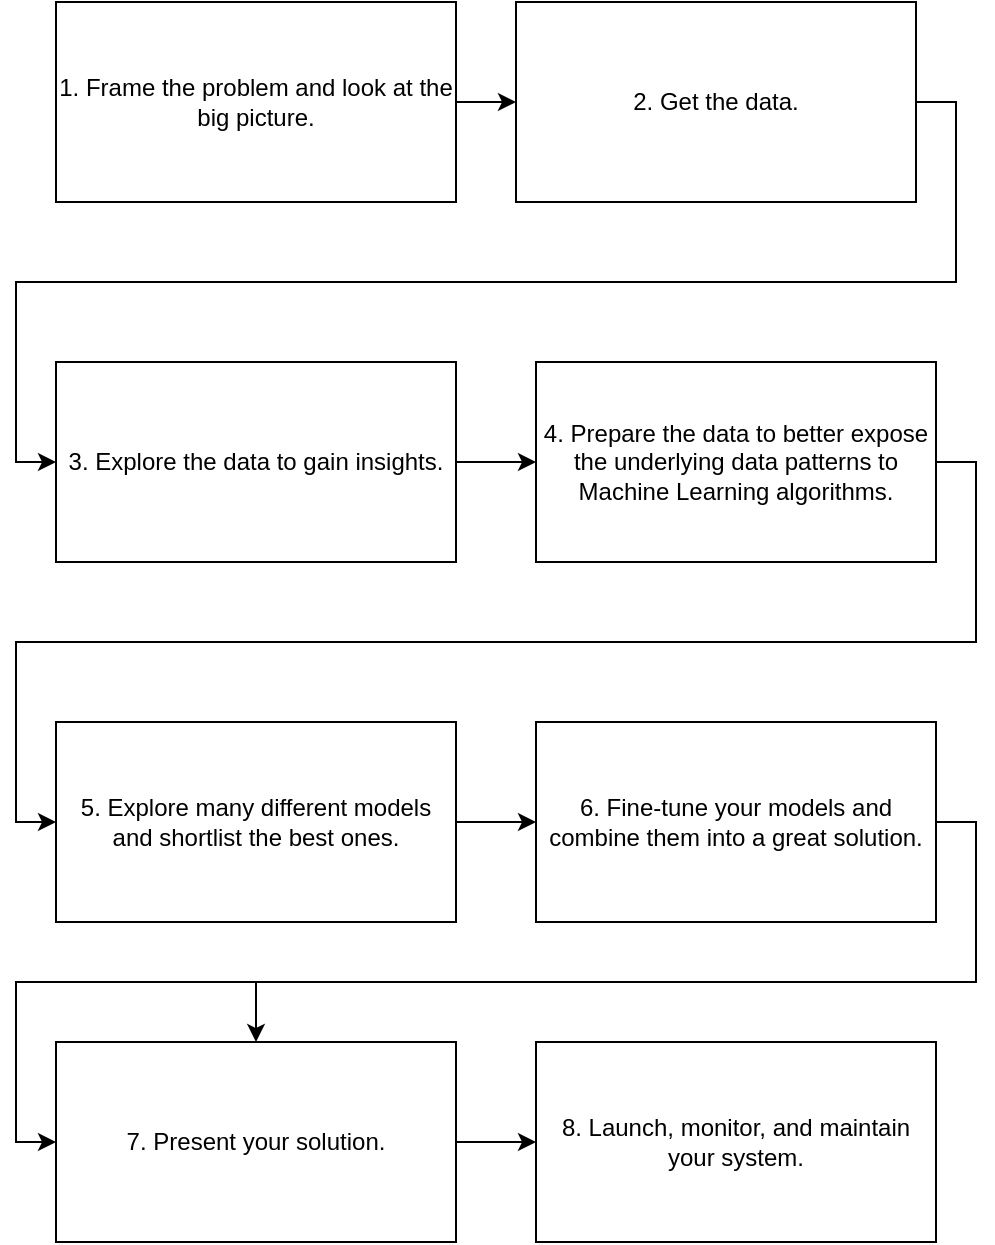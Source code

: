 <mxfile version="20.7.4" type="device" pages="3"><diagram id="Id5J9a7Xu6Swb6p3JYn5" name="Bigger Picture"><mxGraphModel dx="760" dy="485" grid="1" gridSize="10" guides="1" tooltips="1" connect="1" arrows="1" fold="1" page="1" pageScale="1" pageWidth="1400" pageHeight="850" math="0" shadow="0"><root><mxCell id="0"/><mxCell id="1" parent="0"/><mxCell id="-CIYHTUz_qCd-Rsl6t8g-7" style="edgeStyle=orthogonalEdgeStyle;rounded=0;orthogonalLoop=1;jettySize=auto;html=1;exitX=1;exitY=0.5;exitDx=0;exitDy=0;entryX=0;entryY=0.5;entryDx=0;entryDy=0;" parent="1" source="-CIYHTUz_qCd-Rsl6t8g-1" target="-CIYHTUz_qCd-Rsl6t8g-2" edge="1"><mxGeometry relative="1" as="geometry"/></mxCell><mxCell id="-CIYHTUz_qCd-Rsl6t8g-1" value="1. Frame the problem and look at the big picture." style="rounded=0;whiteSpace=wrap;html=1;" parent="1" vertex="1"><mxGeometry x="50" y="50" width="200" height="100" as="geometry"/></mxCell><mxCell id="-CIYHTUz_qCd-Rsl6t8g-8" style="edgeStyle=orthogonalEdgeStyle;rounded=0;orthogonalLoop=1;jettySize=auto;html=1;exitX=1;exitY=0.5;exitDx=0;exitDy=0;entryX=0;entryY=0.5;entryDx=0;entryDy=0;" parent="1" source="-CIYHTUz_qCd-Rsl6t8g-2" target="-CIYHTUz_qCd-Rsl6t8g-3" edge="1"><mxGeometry relative="1" as="geometry"/></mxCell><mxCell id="-CIYHTUz_qCd-Rsl6t8g-2" value="2. Get the data." style="rounded=0;whiteSpace=wrap;html=1;" parent="1" vertex="1"><mxGeometry x="280" y="50" width="200" height="100" as="geometry"/></mxCell><mxCell id="-CIYHTUz_qCd-Rsl6t8g-9" style="edgeStyle=orthogonalEdgeStyle;rounded=0;orthogonalLoop=1;jettySize=auto;html=1;exitX=1;exitY=0.5;exitDx=0;exitDy=0;entryX=0;entryY=0.5;entryDx=0;entryDy=0;" parent="1" source="-CIYHTUz_qCd-Rsl6t8g-3" target="-CIYHTUz_qCd-Rsl6t8g-4" edge="1"><mxGeometry relative="1" as="geometry"/></mxCell><mxCell id="-CIYHTUz_qCd-Rsl6t8g-3" value="3. Explore the data to gain insights." style="rounded=0;whiteSpace=wrap;html=1;" parent="1" vertex="1"><mxGeometry x="50" y="230" width="200" height="100" as="geometry"/></mxCell><mxCell id="-CIYHTUz_qCd-Rsl6t8g-10" style="edgeStyle=orthogonalEdgeStyle;rounded=0;orthogonalLoop=1;jettySize=auto;html=1;exitX=1;exitY=0.5;exitDx=0;exitDy=0;entryX=0;entryY=0.5;entryDx=0;entryDy=0;" parent="1" source="-CIYHTUz_qCd-Rsl6t8g-4" target="-CIYHTUz_qCd-Rsl6t8g-5" edge="1"><mxGeometry relative="1" as="geometry"/></mxCell><mxCell id="-CIYHTUz_qCd-Rsl6t8g-4" value="4. Prepare the data to better expose the underlying data patterns to Machine Learning algorithms." style="rounded=0;whiteSpace=wrap;html=1;" parent="1" vertex="1"><mxGeometry x="290" y="230" width="200" height="100" as="geometry"/></mxCell><mxCell id="-CIYHTUz_qCd-Rsl6t8g-5" value="5. Explore many different models and shortlist the best ones." style="rounded=0;whiteSpace=wrap;html=1;" parent="1" vertex="1"><mxGeometry x="50" y="410" width="200" height="100" as="geometry"/></mxCell><mxCell id="-CIYHTUz_qCd-Rsl6t8g-6" value="6. Fine-tune your models and combine them into a great solution." style="rounded=0;whiteSpace=wrap;html=1;" parent="1" vertex="1"><mxGeometry x="290" y="410" width="200" height="100" as="geometry"/></mxCell><mxCell id="-CIYHTUz_qCd-Rsl6t8g-21" value="" style="edgeStyle=orthogonalEdgeStyle;rounded=0;orthogonalLoop=1;jettySize=auto;html=1;" parent="1" source="-CIYHTUz_qCd-Rsl6t8g-12" target="-CIYHTUz_qCd-Rsl6t8g-13" edge="1"><mxGeometry relative="1" as="geometry"/></mxCell><mxCell id="-CIYHTUz_qCd-Rsl6t8g-12" value="7. Present your solution." style="rounded=0;whiteSpace=wrap;html=1;" parent="1" vertex="1"><mxGeometry x="50" y="570" width="200" height="100" as="geometry"/></mxCell><mxCell id="-CIYHTUz_qCd-Rsl6t8g-13" value="8. Launch, monitor, and maintain your system." style="rounded=0;whiteSpace=wrap;html=1;" parent="1" vertex="1"><mxGeometry x="290" y="570" width="200" height="100" as="geometry"/></mxCell><mxCell id="-CIYHTUz_qCd-Rsl6t8g-17" style="edgeStyle=orthogonalEdgeStyle;rounded=0;orthogonalLoop=1;jettySize=auto;html=1;exitX=1;exitY=0.5;exitDx=0;exitDy=0;entryX=0;entryY=0.5;entryDx=0;entryDy=0;" parent="1" source="-CIYHTUz_qCd-Rsl6t8g-5" target="-CIYHTUz_qCd-Rsl6t8g-6" edge="1"><mxGeometry relative="1" as="geometry"/></mxCell><mxCell id="-CIYHTUz_qCd-Rsl6t8g-19" style="edgeStyle=orthogonalEdgeStyle;rounded=0;orthogonalLoop=1;jettySize=auto;html=1;exitX=1;exitY=0.5;exitDx=0;exitDy=0;entryX=0.5;entryY=0;entryDx=0;entryDy=0;" parent="1" source="-CIYHTUz_qCd-Rsl6t8g-6" target="-CIYHTUz_qCd-Rsl6t8g-12" edge="1"><mxGeometry relative="1" as="geometry"/></mxCell><mxCell id="-CIYHTUz_qCd-Rsl6t8g-20" style="edgeStyle=orthogonalEdgeStyle;rounded=0;orthogonalLoop=1;jettySize=auto;html=1;exitX=1;exitY=0.5;exitDx=0;exitDy=0;entryX=0;entryY=0.5;entryDx=0;entryDy=0;" parent="1" source="-CIYHTUz_qCd-Rsl6t8g-6" target="-CIYHTUz_qCd-Rsl6t8g-12" edge="1"><mxGeometry relative="1" as="geometry"/></mxCell></root></mxGraphModel></diagram><diagram id="36EYD_fmBiid9uyhvj40" name="1. Get the Data"><mxGraphModel dx="2185" dy="1395" grid="1" gridSize="10" guides="1" tooltips="1" connect="1" arrows="1" fold="1" page="1" pageScale="1" pageWidth="1169" pageHeight="827" math="0" shadow="0"><root><mxCell id="0"/><mxCell id="1" parent="0"/><mxCell id="AuMjHBtqcq_lOa9AwHTZ-12" value="" style="edgeStyle=orthogonalEdgeStyle;rounded=0;orthogonalLoop=1;jettySize=auto;html=1;" edge="1" parent="1" source="AuMjHBtqcq_lOa9AwHTZ-1" target="AuMjHBtqcq_lOa9AwHTZ-2"><mxGeometry relative="1" as="geometry"/></mxCell><mxCell id="AuMjHBtqcq_lOa9AwHTZ-1" value="1. List the data you need and how much you need." style="rounded=0;whiteSpace=wrap;html=1;" vertex="1" parent="1"><mxGeometry x="50" y="50" width="200" height="100" as="geometry"/></mxCell><mxCell id="AuMjHBtqcq_lOa9AwHTZ-13" value="" style="edgeStyle=orthogonalEdgeStyle;rounded=0;orthogonalLoop=1;jettySize=auto;html=1;" edge="1" parent="1" source="AuMjHBtqcq_lOa9AwHTZ-2" target="AuMjHBtqcq_lOa9AwHTZ-3"><mxGeometry relative="1" as="geometry"/></mxCell><mxCell id="AuMjHBtqcq_lOa9AwHTZ-2" value="2. Find and document where you can get that data." style="rounded=0;whiteSpace=wrap;html=1;" vertex="1" parent="1"><mxGeometry x="280" y="50" width="200" height="100" as="geometry"/></mxCell><mxCell id="AuMjHBtqcq_lOa9AwHTZ-14" value="" style="edgeStyle=orthogonalEdgeStyle;rounded=0;orthogonalLoop=1;jettySize=auto;html=1;exitX=0.5;exitY=1;exitDx=0;exitDy=0;" edge="1" parent="1" source="AuMjHBtqcq_lOa9AwHTZ-3" target="AuMjHBtqcq_lOa9AwHTZ-4"><mxGeometry relative="1" as="geometry"/></mxCell><mxCell id="AuMjHBtqcq_lOa9AwHTZ-3" value="&lt;div data-en-clipboard=&quot;true&quot; data-pm-slice=&quot;1 1 []&quot;&gt;3. Check how much space it will take.&amp;nbsp;&lt;/div&gt;" style="rounded=0;whiteSpace=wrap;html=1;" vertex="1" parent="1"><mxGeometry x="510" y="50" width="200" height="100" as="geometry"/></mxCell><mxCell id="AuMjHBtqcq_lOa9AwHTZ-17" value="" style="edgeStyle=orthogonalEdgeStyle;rounded=0;orthogonalLoop=1;jettySize=auto;html=1;" edge="1" parent="1" source="AuMjHBtqcq_lOa9AwHTZ-4" target="AuMjHBtqcq_lOa9AwHTZ-5"><mxGeometry relative="1" as="geometry"/></mxCell><mxCell id="AuMjHBtqcq_lOa9AwHTZ-4" value="&lt;div data-en-clipboard=&quot;true&quot; data-pm-slice=&quot;1 1 []&quot;&gt;4. Check legal obligations, and get authorization if necessary.&amp;nbsp;&lt;/div&gt;" style="rounded=0;whiteSpace=wrap;html=1;" vertex="1" parent="1"><mxGeometry x="50" y="192" width="200" height="100" as="geometry"/></mxCell><mxCell id="AuMjHBtqcq_lOa9AwHTZ-18" value="" style="edgeStyle=orthogonalEdgeStyle;rounded=0;orthogonalLoop=1;jettySize=auto;html=1;" edge="1" parent="1" source="AuMjHBtqcq_lOa9AwHTZ-5" target="AuMjHBtqcq_lOa9AwHTZ-6"><mxGeometry relative="1" as="geometry"/></mxCell><mxCell id="AuMjHBtqcq_lOa9AwHTZ-5" value="&lt;div data-en-clipboard=&quot;true&quot; data-pm-slice=&quot;1 1 []&quot;&gt;&lt;div data-en-clipboard=&quot;true&quot; data-pm-slice=&quot;1 1 []&quot;&gt;5. Get access authorizations.&amp;nbsp;&lt;/div&gt;&lt;/div&gt;" style="rounded=0;whiteSpace=wrap;html=1;" vertex="1" parent="1"><mxGeometry x="280" y="192" width="200" height="100" as="geometry"/></mxCell><mxCell id="AuMjHBtqcq_lOa9AwHTZ-19" value="" style="edgeStyle=orthogonalEdgeStyle;rounded=0;orthogonalLoop=1;jettySize=auto;html=1;exitX=0.5;exitY=1;exitDx=0;exitDy=0;" edge="1" parent="1" source="AuMjHBtqcq_lOa9AwHTZ-6" target="AuMjHBtqcq_lOa9AwHTZ-7"><mxGeometry relative="1" as="geometry"/></mxCell><mxCell id="AuMjHBtqcq_lOa9AwHTZ-6" value="&lt;div data-en-clipboard=&quot;true&quot; data-pm-slice=&quot;1 1 []&quot;&gt;&lt;div data-en-clipboard=&quot;true&quot; data-pm-slice=&quot;1 1 []&quot;&gt;6. Create a workspace (with enough storage space).&amp;nbsp;&lt;/div&gt;&lt;/div&gt;" style="rounded=0;whiteSpace=wrap;html=1;" vertex="1" parent="1"><mxGeometry x="510" y="192" width="200" height="100" as="geometry"/></mxCell><mxCell id="AuMjHBtqcq_lOa9AwHTZ-20" value="" style="edgeStyle=orthogonalEdgeStyle;rounded=0;orthogonalLoop=1;jettySize=auto;html=1;" edge="1" parent="1" source="AuMjHBtqcq_lOa9AwHTZ-7" target="AuMjHBtqcq_lOa9AwHTZ-8"><mxGeometry relative="1" as="geometry"/></mxCell><mxCell id="AuMjHBtqcq_lOa9AwHTZ-7" value="&lt;div data-en-clipboard=&quot;true&quot; data-pm-slice=&quot;1 1 []&quot;&gt;&lt;div data-en-clipboard=&quot;true&quot; data-pm-slice=&quot;1 1 []&quot;&gt;7. Get the data.&amp;nbsp;&lt;/div&gt;&lt;/div&gt;" style="rounded=0;whiteSpace=wrap;html=1;" vertex="1" parent="1"><mxGeometry x="50" y="340" width="200" height="100" as="geometry"/></mxCell><mxCell id="AuMjHBtqcq_lOa9AwHTZ-21" value="" style="edgeStyle=orthogonalEdgeStyle;rounded=0;orthogonalLoop=1;jettySize=auto;html=1;" edge="1" parent="1" source="AuMjHBtqcq_lOa9AwHTZ-8" target="AuMjHBtqcq_lOa9AwHTZ-9"><mxGeometry relative="1" as="geometry"/></mxCell><mxCell id="AuMjHBtqcq_lOa9AwHTZ-8" value="&lt;div data-en-clipboard=&quot;true&quot; data-pm-slice=&quot;1 1 []&quot;&gt;&lt;div data-en-clipboard=&quot;true&quot; data-pm-slice=&quot;1 1 []&quot;&gt;8. Convert the data to a format you can easily manipulate (without changing the data itself).&amp;nbsp;&lt;/div&gt;&lt;/div&gt;" style="rounded=0;whiteSpace=wrap;html=1;" vertex="1" parent="1"><mxGeometry x="280" y="340" width="200" height="100" as="geometry"/></mxCell><mxCell id="AuMjHBtqcq_lOa9AwHTZ-22" value="" style="edgeStyle=orthogonalEdgeStyle;rounded=0;orthogonalLoop=1;jettySize=auto;html=1;exitX=0.5;exitY=1;exitDx=0;exitDy=0;" edge="1" parent="1" source="AuMjHBtqcq_lOa9AwHTZ-9" target="AuMjHBtqcq_lOa9AwHTZ-10"><mxGeometry relative="1" as="geometry"/></mxCell><mxCell id="AuMjHBtqcq_lOa9AwHTZ-9" value="&lt;div data-en-clipboard=&quot;true&quot; data-pm-slice=&quot;1 1 []&quot;&gt;&lt;div data-en-clipboard=&quot;true&quot; data-pm-slice=&quot;1 1 []&quot;&gt;9. Ensure sensitive information is deleted or protected (e.g., anonymized).&amp;nbsp;&lt;/div&gt;&lt;/div&gt;" style="rounded=0;whiteSpace=wrap;html=1;" vertex="1" parent="1"><mxGeometry x="510" y="340" width="200" height="100" as="geometry"/></mxCell><mxCell id="AuMjHBtqcq_lOa9AwHTZ-23" value="" style="edgeStyle=orthogonalEdgeStyle;rounded=0;orthogonalLoop=1;jettySize=auto;html=1;" edge="1" parent="1" source="AuMjHBtqcq_lOa9AwHTZ-10" target="AuMjHBtqcq_lOa9AwHTZ-11"><mxGeometry relative="1" as="geometry"/></mxCell><mxCell id="AuMjHBtqcq_lOa9AwHTZ-10" value="&lt;div data-en-clipboard=&quot;true&quot; data-pm-slice=&quot;1 1 []&quot;&gt;&lt;div data-en-clipboard=&quot;true&quot; data-pm-slice=&quot;1 1 []&quot;&gt;&lt;div data-en-clipboard=&quot;true&quot; data-pm-slice=&quot;1 1 []&quot;&gt;10. Check the size and type of data (time series, sample, geographical, etc.).&lt;/div&gt;&lt;/div&gt;&lt;/div&gt;" style="rounded=0;whiteSpace=wrap;html=1;" vertex="1" parent="1"><mxGeometry x="50" y="490" width="200" height="100" as="geometry"/></mxCell><mxCell id="AuMjHBtqcq_lOa9AwHTZ-11" value="&lt;div data-en-clipboard=&quot;true&quot; data-pm-slice=&quot;1 1 []&quot;&gt;&lt;div data-en-clipboard=&quot;true&quot; data-pm-slice=&quot;1 1 []&quot;&gt;&lt;div data-en-clipboard=&quot;true&quot; data-pm-slice=&quot;1 1 []&quot;&gt;11. Sample a test set, put it aside, and never look at it (no data snooping!).&lt;/div&gt;&lt;/div&gt;&lt;/div&gt;" style="rounded=0;whiteSpace=wrap;html=1;" vertex="1" parent="1"><mxGeometry x="280" y="490" width="200" height="100" as="geometry"/></mxCell></root></mxGraphModel></diagram><diagram id="K-_P4ueZIBmCuiiTaw6Z" name="2. Explore the Data"><mxGraphModel dx="1589" dy="1015" grid="1" gridSize="10" guides="1" tooltips="1" connect="1" arrows="1" fold="1" page="1" pageScale="1" pageWidth="827" pageHeight="583" math="0" shadow="0"><root><mxCell id="0"/><mxCell id="1" parent="0"/><mxCell id="tdGOZjcMf94W8tFalF60-1" value="" style="edgeStyle=orthogonalEdgeStyle;rounded=0;orthogonalLoop=1;jettySize=auto;html=1;" edge="1" parent="1" source="tdGOZjcMf94W8tFalF60-2" target="tdGOZjcMf94W8tFalF60-4"><mxGeometry relative="1" as="geometry"/></mxCell><mxCell id="tdGOZjcMf94W8tFalF60-2" value="&lt;div data-en-clipboard=&quot;true&quot; data-pm-slice=&quot;1 1 []&quot;&gt;1. Create a copy of the data for exploration (sampling it down to a manageable size if necessary).&amp;nbsp;&lt;/div&gt;" style="rounded=0;whiteSpace=wrap;html=1;" vertex="1" parent="1"><mxGeometry x="30" y="70" width="200" height="100" as="geometry"/></mxCell><mxCell id="tdGOZjcMf94W8tFalF60-30" style="edgeStyle=orthogonalEdgeStyle;rounded=0;orthogonalLoop=1;jettySize=auto;html=1;exitX=1;exitY=0.5;exitDx=0;exitDy=0;entryX=0;entryY=0.5;entryDx=0;entryDy=0;" edge="1" parent="1" source="tdGOZjcMf94W8tFalF60-4" target="tdGOZjcMf94W8tFalF60-25"><mxGeometry relative="1" as="geometry"/></mxCell><mxCell id="tdGOZjcMf94W8tFalF60-4" value="&lt;div data-en-clipboard=&quot;true&quot; data-pm-slice=&quot;1 1 []&quot;&gt;2. Create a Jupyter notebook to keep a record of your data exploration.&amp;nbsp;&lt;/div&gt;" style="rounded=0;whiteSpace=wrap;html=1;" vertex="1" parent="1"><mxGeometry x="270" y="70" width="200" height="100" as="geometry"/></mxCell><mxCell id="tdGOZjcMf94W8tFalF60-32" value="" style="edgeStyle=orthogonalEdgeStyle;rounded=0;orthogonalLoop=1;jettySize=auto;html=1;" edge="1" parent="1" source="tdGOZjcMf94W8tFalF60-8" target="tdGOZjcMf94W8tFalF60-10"><mxGeometry relative="1" as="geometry"/></mxCell><mxCell id="tdGOZjcMf94W8tFalF60-8" value="&lt;div data-en-clipboard=&quot;true&quot; data-pm-slice=&quot;1 1 []&quot;&gt;&lt;div data-en-clipboard=&quot;true&quot; data-pm-slice=&quot;1 1 []&quot;&gt;4. For supervised learning tasks, identify the target attribute(s).&amp;nbsp;&lt;/div&gt;&lt;/div&gt;" style="rounded=0;whiteSpace=wrap;html=1;" vertex="1" parent="1"><mxGeometry x="270" y="195" width="200" height="100" as="geometry"/></mxCell><mxCell id="tdGOZjcMf94W8tFalF60-33" value="" style="edgeStyle=orthogonalEdgeStyle;rounded=0;orthogonalLoop=1;jettySize=auto;html=1;" edge="1" parent="1" source="tdGOZjcMf94W8tFalF60-10" target="tdGOZjcMf94W8tFalF60-12"><mxGeometry relative="1" as="geometry"/></mxCell><mxCell id="tdGOZjcMf94W8tFalF60-10" value="&lt;div data-en-clipboard=&quot;true&quot; data-pm-slice=&quot;1 1 []&quot;&gt;&lt;div data-en-clipboard=&quot;true&quot; data-pm-slice=&quot;1 1 []&quot;&gt;&lt;div data-en-clipboard=&quot;true&quot; data-pm-slice=&quot;1 1 []&quot;&gt;5. Visualize the data.&amp;nbsp;&lt;/div&gt;&lt;/div&gt;&lt;/div&gt;" style="rounded=0;whiteSpace=wrap;html=1;" vertex="1" parent="1"><mxGeometry x="30" y="195" width="200" height="100" as="geometry"/></mxCell><mxCell id="tdGOZjcMf94W8tFalF60-11" value="" style="edgeStyle=orthogonalEdgeStyle;rounded=0;orthogonalLoop=1;jettySize=auto;html=1;exitX=1;exitY=0.5;exitDx=0;exitDy=0;" edge="1" parent="1" source="tdGOZjcMf94W8tFalF60-12" target="tdGOZjcMf94W8tFalF60-14"><mxGeometry relative="1" as="geometry"/></mxCell><mxCell id="tdGOZjcMf94W8tFalF60-12" value="&lt;div data-en-clipboard=&quot;true&quot; data-pm-slice=&quot;1 1 []&quot;&gt;&lt;div data-en-clipboard=&quot;true&quot; data-pm-slice=&quot;1 1 []&quot;&gt;&lt;div data-en-clipboard=&quot;true&quot; data-pm-slice=&quot;1 1 []&quot;&gt;6. Study the correlations between attributes.&amp;nbsp;&lt;/div&gt;&lt;/div&gt;&lt;/div&gt;" style="rounded=0;whiteSpace=wrap;html=1;" vertex="1" parent="1"><mxGeometry x="30" y="320" width="200" height="100" as="geometry"/></mxCell><mxCell id="tdGOZjcMf94W8tFalF60-13" value="" style="edgeStyle=orthogonalEdgeStyle;rounded=0;orthogonalLoop=1;jettySize=auto;html=1;" edge="1" parent="1" source="tdGOZjcMf94W8tFalF60-14" target="tdGOZjcMf94W8tFalF60-16"><mxGeometry relative="1" as="geometry"/></mxCell><mxCell id="tdGOZjcMf94W8tFalF60-14" value="&lt;div data-en-clipboard=&quot;true&quot; data-pm-slice=&quot;1 1 []&quot;&gt;&lt;div data-en-clipboard=&quot;true&quot; data-pm-slice=&quot;1 1 []&quot;&gt;&lt;div data-en-clipboard=&quot;true&quot; data-pm-slice=&quot;1 1 []&quot;&gt;7. Study how you would solve the problem manually.&amp;nbsp;&lt;/div&gt;&lt;/div&gt;&lt;/div&gt;" style="rounded=0;whiteSpace=wrap;html=1;" vertex="1" parent="1"><mxGeometry x="270" y="320" width="200" height="100" as="geometry"/></mxCell><mxCell id="tdGOZjcMf94W8tFalF60-15" value="" style="edgeStyle=orthogonalEdgeStyle;rounded=0;orthogonalLoop=1;jettySize=auto;html=1;exitX=0.5;exitY=1;exitDx=0;exitDy=0;" edge="1" parent="1" source="tdGOZjcMf94W8tFalF60-16" target="tdGOZjcMf94W8tFalF60-18"><mxGeometry relative="1" as="geometry"/></mxCell><mxCell id="tdGOZjcMf94W8tFalF60-16" value="&lt;div data-en-clipboard=&quot;true&quot; data-pm-slice=&quot;1 1 []&quot;&gt;&lt;div data-en-clipboard=&quot;true&quot; data-pm-slice=&quot;1 1 []&quot;&gt;&lt;div data-en-clipboard=&quot;true&quot; data-pm-slice=&quot;1 1 []&quot;&gt;8. Identify the promising transformations you may want to apply.&amp;nbsp;&lt;/div&gt;&lt;/div&gt;&lt;/div&gt;" style="rounded=0;whiteSpace=wrap;html=1;" vertex="1" parent="1"><mxGeometry x="550" y="370" width="200" height="100" as="geometry"/></mxCell><mxCell id="tdGOZjcMf94W8tFalF60-17" value="" style="edgeStyle=orthogonalEdgeStyle;rounded=0;orthogonalLoop=1;jettySize=auto;html=1;exitX=0;exitY=0.5;exitDx=0;exitDy=0;" edge="1" parent="1" source="tdGOZjcMf94W8tFalF60-18" target="tdGOZjcMf94W8tFalF60-20"><mxGeometry relative="1" as="geometry"/></mxCell><mxCell id="tdGOZjcMf94W8tFalF60-18" value="&lt;div data-en-clipboard=&quot;true&quot; data-pm-slice=&quot;1 1 []&quot;&gt;&lt;div data-en-clipboard=&quot;true&quot; data-pm-slice=&quot;1 1 []&quot;&gt;&lt;div data-en-clipboard=&quot;true&quot; data-pm-slice=&quot;1 1 []&quot;&gt;9. Identify extra data that would be useful (go back to “Get the Data” on page 756).&amp;nbsp;&lt;/div&gt;&lt;/div&gt;&lt;/div&gt;" style="rounded=0;whiteSpace=wrap;html=1;" vertex="1" parent="1"><mxGeometry x="270" y="450" width="200" height="100" as="geometry"/></mxCell><mxCell id="tdGOZjcMf94W8tFalF60-20" value="&lt;div data-en-clipboard=&quot;true&quot; data-pm-slice=&quot;1 1 []&quot;&gt;&lt;div data-en-clipboard=&quot;true&quot; data-pm-slice=&quot;1 1 []&quot;&gt;&lt;div data-en-clipboard=&quot;true&quot; data-pm-slice=&quot;1 1 []&quot;&gt;&lt;div data-en-clipboard=&quot;true&quot; data-pm-slice=&quot;1 1 []&quot;&gt;10. Document what you have learned.&lt;/div&gt;&lt;/div&gt;&lt;/div&gt;&lt;/div&gt;" style="rounded=0;whiteSpace=wrap;html=1;" vertex="1" parent="1"><mxGeometry x="30" y="450" width="200" height="100" as="geometry"/></mxCell><mxCell id="tdGOZjcMf94W8tFalF60-31" value="" style="edgeStyle=orthogonalEdgeStyle;rounded=0;orthogonalLoop=1;jettySize=auto;html=1;exitX=0;exitY=0.5;exitDx=0;exitDy=0;" edge="1" parent="1" source="tdGOZjcMf94W8tFalF60-26" target="tdGOZjcMf94W8tFalF60-8"><mxGeometry relative="1" as="geometry"/></mxCell><mxCell id="tdGOZjcMf94W8tFalF60-22" value="&lt;div data-en-clipboard=&quot;true&quot; data-pm-slice=&quot;1 1 []&quot;&gt;3. Study each attribute and its characteristics:&amp;nbsp;&lt;/div&gt;" style="swimlane;fontStyle=0;childLayout=stackLayout;horizontal=1;startSize=30;horizontalStack=0;resizeParent=1;resizeParentMax=0;resizeLast=0;collapsible=1;marginBottom=0;whiteSpace=wrap;html=1;" vertex="1" parent="1"><mxGeometry x="510" y="70" width="280" height="280" as="geometry"/></mxCell><mxCell id="tdGOZjcMf94W8tFalF60-23" value="&lt;div data-en-clipboard=&quot;true&quot; data-pm-slice=&quot;1 1 [&amp;quot;ul&amp;quot;,null,&amp;quot;li&amp;quot;,{&amp;quot;style&amp;quot;:null,&amp;quot;checked&amp;quot;:null,&amp;quot;value&amp;quot;:null,&amp;quot;displayValue&amp;quot;:null,&amp;quot;backgroundColor&amp;quot;:null,&amp;quot;color&amp;quot;:null,&amp;quot;listStyleType&amp;quot;:null}]&quot;&gt;&lt;ul&gt;&lt;li&gt;Name&amp;nbsp;&lt;/li&gt;&lt;/ul&gt;&lt;/div&gt;" style="text;strokeColor=none;fillColor=none;align=left;verticalAlign=middle;spacingLeft=4;spacingRight=4;overflow=hidden;points=[[0,0.5],[1,0.5]];portConstraint=eastwest;rotatable=0;whiteSpace=wrap;html=1;" vertex="1" parent="tdGOZjcMf94W8tFalF60-22"><mxGeometry y="30" width="280" height="30" as="geometry"/></mxCell><mxCell id="tdGOZjcMf94W8tFalF60-24" value="&lt;div data-en-clipboard=&quot;true&quot; data-pm-slice=&quot;1 1 [&amp;quot;ul&amp;quot;,null,&amp;quot;li&amp;quot;,{&amp;quot;style&amp;quot;:null,&amp;quot;checked&amp;quot;:null,&amp;quot;value&amp;quot;:null,&amp;quot;displayValue&amp;quot;:null,&amp;quot;backgroundColor&amp;quot;:null,&amp;quot;color&amp;quot;:null,&amp;quot;listStyleType&amp;quot;:null}]&quot;&gt;&lt;ul&gt;&lt;li&gt;Type (categorical, int/float, bounded/unbounded, text, structured, etc.)&amp;nbsp;&lt;/li&gt;&lt;/ul&gt;&lt;/div&gt;" style="text;strokeColor=none;fillColor=none;align=left;verticalAlign=middle;spacingLeft=4;spacingRight=4;overflow=hidden;points=[[0,0.5],[1,0.5]];portConstraint=eastwest;rotatable=0;whiteSpace=wrap;html=1;" vertex="1" parent="tdGOZjcMf94W8tFalF60-22"><mxGeometry y="60" width="280" height="50" as="geometry"/></mxCell><mxCell id="tdGOZjcMf94W8tFalF60-25" value="&lt;div data-en-clipboard=&quot;true&quot; data-pm-slice=&quot;1 1 [&amp;quot;ul&amp;quot;,null,&amp;quot;li&amp;quot;,{&amp;quot;style&amp;quot;:null,&amp;quot;checked&amp;quot;:null,&amp;quot;value&amp;quot;:null,&amp;quot;displayValue&amp;quot;:null,&amp;quot;backgroundColor&amp;quot;:null,&amp;quot;color&amp;quot;:null,&amp;quot;listStyleType&amp;quot;:null}]&quot;&gt;&lt;ul&gt;&lt;li&gt;% of missing values&lt;/li&gt;&lt;/ul&gt;&lt;/div&gt;" style="text;strokeColor=none;fillColor=none;align=left;verticalAlign=middle;spacingLeft=4;spacingRight=4;overflow=hidden;points=[[0,0.5],[1,0.5]];portConstraint=eastwest;rotatable=0;whiteSpace=wrap;html=1;" vertex="1" parent="tdGOZjcMf94W8tFalF60-22"><mxGeometry y="110" width="280" height="40" as="geometry"/></mxCell><mxCell id="tdGOZjcMf94W8tFalF60-26" value="&lt;div data-en-clipboard=&quot;true&quot; data-pm-slice=&quot;1 1 [&amp;quot;ul&amp;quot;,null,&amp;quot;li&amp;quot;,{&amp;quot;style&amp;quot;:null,&amp;quot;checked&amp;quot;:null,&amp;quot;value&amp;quot;:null,&amp;quot;displayValue&amp;quot;:null,&amp;quot;backgroundColor&amp;quot;:null,&amp;quot;color&amp;quot;:null,&amp;quot;listStyleType&amp;quot;:null}]&quot;&gt;&lt;ul&gt;&lt;li&gt;Noisiness and type of noise (stochastic, outliers, rounding errors, etc.)&lt;/li&gt;&lt;/ul&gt;&lt;/div&gt;" style="text;strokeColor=none;fillColor=none;align=left;verticalAlign=middle;spacingLeft=4;spacingRight=4;overflow=hidden;points=[[0,0.5],[1,0.5]];portConstraint=eastwest;rotatable=0;whiteSpace=wrap;html=1;" vertex="1" parent="tdGOZjcMf94W8tFalF60-22"><mxGeometry y="150" width="280" height="50" as="geometry"/></mxCell><mxCell id="tdGOZjcMf94W8tFalF60-27" value="&lt;div data-en-clipboard=&quot;true&quot; data-pm-slice=&quot;1 1 [&amp;quot;ul&amp;quot;,null,&amp;quot;li&amp;quot;,{&amp;quot;style&amp;quot;:null,&amp;quot;checked&amp;quot;:null,&amp;quot;value&amp;quot;:null,&amp;quot;displayValue&amp;quot;:null,&amp;quot;backgroundColor&amp;quot;:null,&amp;quot;color&amp;quot;:null,&amp;quot;listStyleType&amp;quot;:null}]&quot;&gt;&lt;ul&gt;&lt;li&gt;Usefulness for the task&lt;/li&gt;&lt;/ul&gt;&lt;/div&gt;" style="text;strokeColor=none;fillColor=none;align=left;verticalAlign=middle;spacingLeft=4;spacingRight=4;overflow=hidden;points=[[0,0.5],[1,0.5]];portConstraint=eastwest;rotatable=0;whiteSpace=wrap;html=1;" vertex="1" parent="tdGOZjcMf94W8tFalF60-22"><mxGeometry y="200" width="280" height="30" as="geometry"/></mxCell><mxCell id="tdGOZjcMf94W8tFalF60-28" value="&lt;div data-en-clipboard=&quot;true&quot; data-pm-slice=&quot;1 1 [&amp;quot;ul&amp;quot;,null,&amp;quot;li&amp;quot;,{&amp;quot;style&amp;quot;:null,&amp;quot;checked&amp;quot;:null,&amp;quot;value&amp;quot;:null,&amp;quot;displayValue&amp;quot;:null,&amp;quot;backgroundColor&amp;quot;:null,&amp;quot;color&amp;quot;:null,&amp;quot;listStyleType&amp;quot;:null}]&quot;&gt;&lt;ul&gt;&lt;li&gt;Type of distribution (Gaussian, uniform, logarithmic, etc.)&amp;nbsp;&lt;/li&gt;&lt;/ul&gt;&lt;/div&gt;" style="text;strokeColor=none;fillColor=none;align=left;verticalAlign=middle;spacingLeft=4;spacingRight=4;overflow=hidden;points=[[0,0.5],[1,0.5]];portConstraint=eastwest;rotatable=0;whiteSpace=wrap;html=1;" vertex="1" parent="tdGOZjcMf94W8tFalF60-22"><mxGeometry y="230" width="280" height="50" as="geometry"/></mxCell><mxCell id="tdGOZjcMf94W8tFalF60-35" value="&lt;div data-en-clipboard=&quot;true&quot; data-pm-slice=&quot;1 1 []&quot;&gt;Note: try to get insights from a field expert for these steps.&amp;nbsp;&lt;/div&gt;" style="text;html=1;strokeColor=none;fillColor=none;align=left;verticalAlign=middle;whiteSpace=wrap;rounded=0;" vertex="1" parent="1"><mxGeometry x="33" y="20" width="380" height="30" as="geometry"/></mxCell></root></mxGraphModel></diagram></mxfile>